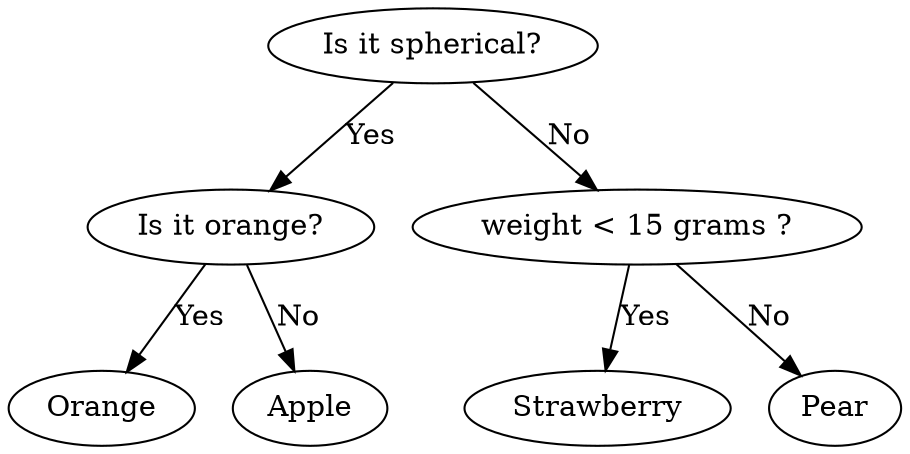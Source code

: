 digraph decisionTree{

"Is it spherical?" -> "Is it orange?" [label="Yes"];
"Is it spherical?" -> "weight < 15 grams ?" [label="No"];

"Is it orange?" -> "Orange" [label="Yes"];
"Is it orange?" -> "Apple" [label="No"];

"weight < 15 grams ?" -> "Strawberry" [label="Yes"];
"weight < 15 grams ?" -> "Pear" [label="No"];

}
